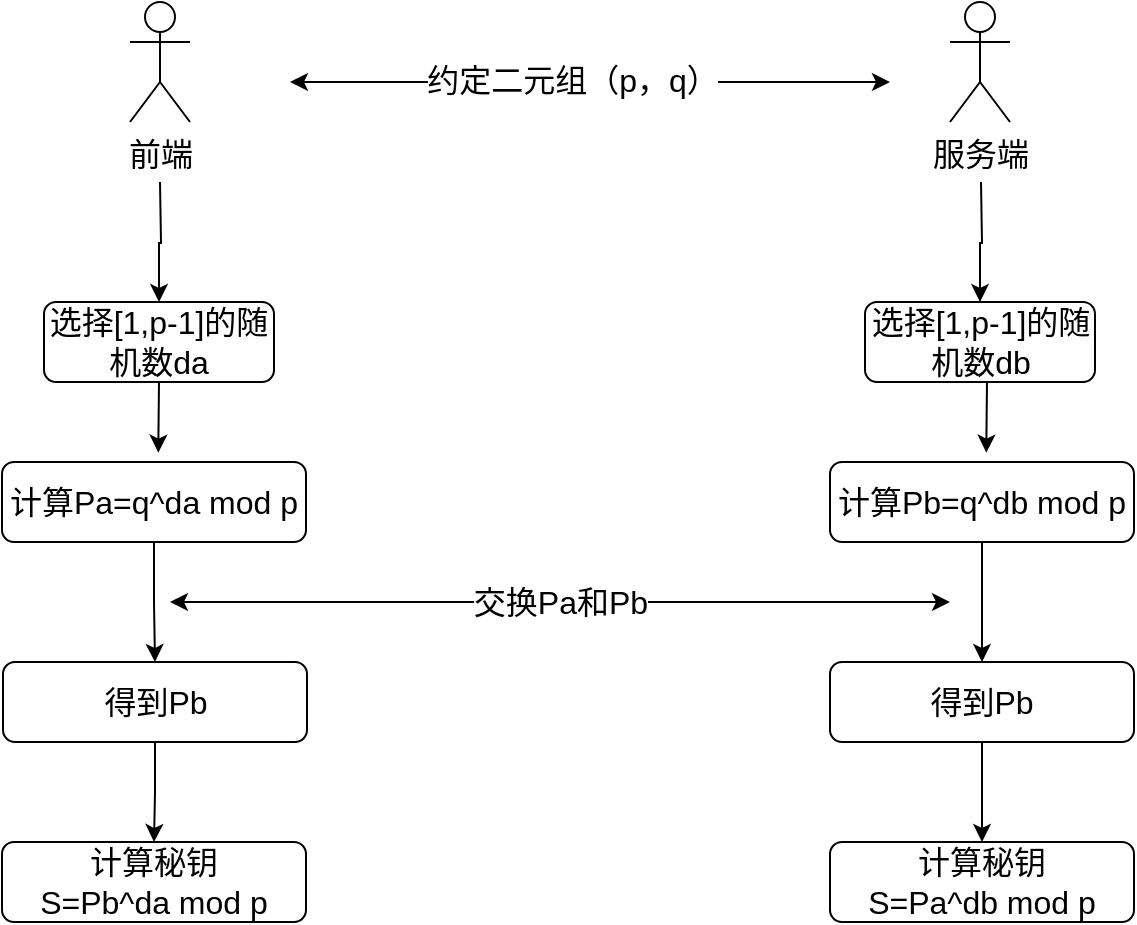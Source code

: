<mxfile version="14.7.7" type="github" pages="2">
  <diagram id="C5RBs43oDa-KdzZeNtuy" name="秘钥交换">
    <mxGraphModel dx="1426" dy="826" grid="1" gridSize="10" guides="1" tooltips="1" connect="1" arrows="1" fold="1" page="1" pageScale="1" pageWidth="827" pageHeight="1169" math="0" shadow="0">
      <root>
        <mxCell id="WIyWlLk6GJQsqaUBKTNV-0" />
        <mxCell id="WIyWlLk6GJQsqaUBKTNV-1" parent="WIyWlLk6GJQsqaUBKTNV-0" />
        <mxCell id="4nAFIsNWsInhG6wNa1qs-9" style="edgeStyle=orthogonalEdgeStyle;rounded=0;orthogonalLoop=1;jettySize=auto;html=1;fontSize=16;" parent="WIyWlLk6GJQsqaUBKTNV-1" target="4nAFIsNWsInhG6wNa1qs-7" edge="1">
          <mxGeometry relative="1" as="geometry">
            <mxPoint x="115" y="380" as="sourcePoint" />
          </mxGeometry>
        </mxCell>
        <mxCell id="4nAFIsNWsInhG6wNa1qs-0" value="前端" style="shape=umlActor;verticalLabelPosition=bottom;verticalAlign=top;html=1;outlineConnect=0;fontSize=16;" parent="WIyWlLk6GJQsqaUBKTNV-1" vertex="1">
          <mxGeometry x="100" y="290" width="30" height="60" as="geometry" />
        </mxCell>
        <mxCell id="4nAFIsNWsInhG6wNa1qs-1" value="服务端" style="shape=umlActor;verticalLabelPosition=bottom;verticalAlign=top;html=1;outlineConnect=0;fontSize=16;" parent="WIyWlLk6GJQsqaUBKTNV-1" vertex="1">
          <mxGeometry x="510" y="290" width="30" height="60" as="geometry" />
        </mxCell>
        <mxCell id="4nAFIsNWsInhG6wNa1qs-5" value="" style="endArrow=classic;startArrow=classic;html=1;fontSize=16;" parent="WIyWlLk6GJQsqaUBKTNV-1" edge="1">
          <mxGeometry width="50" height="50" relative="1" as="geometry">
            <mxPoint x="180" y="330" as="sourcePoint" />
            <mxPoint x="480" y="330" as="targetPoint" />
          </mxGeometry>
        </mxCell>
        <mxCell id="4nAFIsNWsInhG6wNa1qs-6" value="约定二元组（p，q）" style="edgeLabel;html=1;align=center;verticalAlign=middle;resizable=0;points=[];fontSize=16;" parent="4nAFIsNWsInhG6wNa1qs-5" vertex="1" connectable="0">
          <mxGeometry x="-0.065" y="1" relative="1" as="geometry">
            <mxPoint as="offset" />
          </mxGeometry>
        </mxCell>
        <mxCell id="4nAFIsNWsInhG6wNa1qs-13" style="edgeStyle=orthogonalEdgeStyle;rounded=0;orthogonalLoop=1;jettySize=auto;html=1;exitX=0.5;exitY=1;exitDx=0;exitDy=0;entryX=0.514;entryY=-0.117;entryDx=0;entryDy=0;entryPerimeter=0;fontSize=16;" parent="WIyWlLk6GJQsqaUBKTNV-1" source="4nAFIsNWsInhG6wNa1qs-7" target="4nAFIsNWsInhG6wNa1qs-12" edge="1">
          <mxGeometry relative="1" as="geometry" />
        </mxCell>
        <mxCell id="4nAFIsNWsInhG6wNa1qs-7" value="选择[1,p-1]的随机数da" style="rounded=1;whiteSpace=wrap;html=1;fontSize=16;" parent="WIyWlLk6GJQsqaUBKTNV-1" vertex="1">
          <mxGeometry x="57" y="440" width="115" height="40" as="geometry" />
        </mxCell>
        <mxCell id="4nAFIsNWsInhG6wNa1qs-10" style="edgeStyle=orthogonalEdgeStyle;rounded=0;orthogonalLoop=1;jettySize=auto;html=1;fontSize=16;" parent="WIyWlLk6GJQsqaUBKTNV-1" target="4nAFIsNWsInhG6wNa1qs-11" edge="1">
          <mxGeometry relative="1" as="geometry">
            <mxPoint x="525.5" y="380" as="sourcePoint" />
          </mxGeometry>
        </mxCell>
        <mxCell id="4nAFIsNWsInhG6wNa1qs-11" value="选择[1,p-1]的随机数db" style="rounded=1;whiteSpace=wrap;html=1;fontSize=16;" parent="WIyWlLk6GJQsqaUBKTNV-1" vertex="1">
          <mxGeometry x="467.5" y="440" width="115" height="40" as="geometry" />
        </mxCell>
        <mxCell id="4nAFIsNWsInhG6wNa1qs-22" style="edgeStyle=orthogonalEdgeStyle;rounded=0;orthogonalLoop=1;jettySize=auto;html=1;exitX=0.5;exitY=1;exitDx=0;exitDy=0;entryX=0.5;entryY=0;entryDx=0;entryDy=0;fontSize=16;" parent="WIyWlLk6GJQsqaUBKTNV-1" source="4nAFIsNWsInhG6wNa1qs-12" target="4nAFIsNWsInhG6wNa1qs-17" edge="1">
          <mxGeometry relative="1" as="geometry" />
        </mxCell>
        <mxCell id="4nAFIsNWsInhG6wNa1qs-12" value="计算Pa=q^da mod p" style="rounded=1;whiteSpace=wrap;html=1;fontSize=16;" parent="WIyWlLk6GJQsqaUBKTNV-1" vertex="1">
          <mxGeometry x="36" y="520" width="152" height="40" as="geometry" />
        </mxCell>
        <mxCell id="4nAFIsNWsInhG6wNa1qs-14" style="edgeStyle=orthogonalEdgeStyle;rounded=0;orthogonalLoop=1;jettySize=auto;html=1;exitX=0.5;exitY=1;exitDx=0;exitDy=0;entryX=0.514;entryY=-0.117;entryDx=0;entryDy=0;entryPerimeter=0;fontSize=16;" parent="WIyWlLk6GJQsqaUBKTNV-1" target="4nAFIsNWsInhG6wNa1qs-15" edge="1">
          <mxGeometry relative="1" as="geometry">
            <mxPoint x="528.5" y="480" as="sourcePoint" />
          </mxGeometry>
        </mxCell>
        <mxCell id="4nAFIsNWsInhG6wNa1qs-23" style="edgeStyle=orthogonalEdgeStyle;rounded=0;orthogonalLoop=1;jettySize=auto;html=1;exitX=0.5;exitY=1;exitDx=0;exitDy=0;entryX=0.5;entryY=0;entryDx=0;entryDy=0;fontSize=16;" parent="WIyWlLk6GJQsqaUBKTNV-1" source="4nAFIsNWsInhG6wNa1qs-15" target="4nAFIsNWsInhG6wNa1qs-18" edge="1">
          <mxGeometry relative="1" as="geometry" />
        </mxCell>
        <mxCell id="4nAFIsNWsInhG6wNa1qs-15" value="计算Pb=q^db mod p" style="rounded=1;whiteSpace=wrap;html=1;fontSize=16;" parent="WIyWlLk6GJQsqaUBKTNV-1" vertex="1">
          <mxGeometry x="450" y="520" width="152" height="40" as="geometry" />
        </mxCell>
        <mxCell id="4nAFIsNWsInhG6wNa1qs-27" style="edgeStyle=orthogonalEdgeStyle;rounded=0;orthogonalLoop=1;jettySize=auto;html=1;exitX=0.5;exitY=1;exitDx=0;exitDy=0;entryX=0.5;entryY=0;entryDx=0;entryDy=0;fontSize=16;" parent="WIyWlLk6GJQsqaUBKTNV-1" source="4nAFIsNWsInhG6wNa1qs-17" target="4nAFIsNWsInhG6wNa1qs-25" edge="1">
          <mxGeometry relative="1" as="geometry" />
        </mxCell>
        <mxCell id="4nAFIsNWsInhG6wNa1qs-17" value="得到Pb" style="rounded=1;whiteSpace=wrap;html=1;fontSize=16;" parent="WIyWlLk6GJQsqaUBKTNV-1" vertex="1">
          <mxGeometry x="36.5" y="620" width="152" height="40" as="geometry" />
        </mxCell>
        <mxCell id="4nAFIsNWsInhG6wNa1qs-28" style="edgeStyle=orthogonalEdgeStyle;rounded=0;orthogonalLoop=1;jettySize=auto;html=1;exitX=0.5;exitY=1;exitDx=0;exitDy=0;entryX=0.5;entryY=0;entryDx=0;entryDy=0;fontSize=16;" parent="WIyWlLk6GJQsqaUBKTNV-1" source="4nAFIsNWsInhG6wNa1qs-18" target="4nAFIsNWsInhG6wNa1qs-26" edge="1">
          <mxGeometry relative="1" as="geometry" />
        </mxCell>
        <mxCell id="4nAFIsNWsInhG6wNa1qs-18" value="得到Pb" style="rounded=1;whiteSpace=wrap;html=1;fontSize=16;" parent="WIyWlLk6GJQsqaUBKTNV-1" vertex="1">
          <mxGeometry x="450" y="620" width="152" height="40" as="geometry" />
        </mxCell>
        <mxCell id="4nAFIsNWsInhG6wNa1qs-24" value="交换Pa和Pb" style="endArrow=classic;startArrow=classic;html=1;fontSize=16;" parent="WIyWlLk6GJQsqaUBKTNV-1" edge="1">
          <mxGeometry width="50" height="50" relative="1" as="geometry">
            <mxPoint x="120" y="590" as="sourcePoint" />
            <mxPoint x="510" y="590" as="targetPoint" />
          </mxGeometry>
        </mxCell>
        <mxCell id="4nAFIsNWsInhG6wNa1qs-25" value="计算秘钥&lt;br&gt;S=Pb^da mod p" style="rounded=1;whiteSpace=wrap;html=1;fontSize=16;" parent="WIyWlLk6GJQsqaUBKTNV-1" vertex="1">
          <mxGeometry x="36" y="710" width="152" height="40" as="geometry" />
        </mxCell>
        <mxCell id="4nAFIsNWsInhG6wNa1qs-26" value="计算秘钥&lt;br&gt;S=Pa^db mod p" style="rounded=1;whiteSpace=wrap;html=1;fontSize=16;" parent="WIyWlLk6GJQsqaUBKTNV-1" vertex="1">
          <mxGeometry x="450" y="710" width="152" height="40" as="geometry" />
        </mxCell>
      </root>
    </mxGraphModel>
  </diagram>
  <diagram id="yhoGaUxGh9offEi1YKY0" name="解密数据架构">
    <mxGraphModel dx="1426" dy="826" grid="1" gridSize="10" guides="1" tooltips="1" connect="1" arrows="1" fold="1" page="1" pageScale="1" pageWidth="827" pageHeight="1169" math="0" shadow="0">
      <root>
        <mxCell id="O14wsWxgyS2iRA50LXnY-0" />
        <mxCell id="O14wsWxgyS2iRA50LXnY-1" parent="O14wsWxgyS2iRA50LXnY-0" />
        <mxCell id="FTnDL2mLncCwiamXzSqU-0" value="前端" style="shape=umlActor;verticalLabelPosition=bottom;verticalAlign=top;html=1;outlineConnect=0;fontSize=15;" vertex="1" parent="O14wsWxgyS2iRA50LXnY-1">
          <mxGeometry x="70" y="260" width="30" height="60" as="geometry" />
        </mxCell>
        <mxCell id="FTnDL2mLncCwiamXzSqU-1" value="" style="shape=curlyBracket;whiteSpace=wrap;html=1;rounded=1;fontSize=15;" vertex="1" parent="O14wsWxgyS2iRA50LXnY-1">
          <mxGeometry x="110" y="240" width="20" height="120" as="geometry" />
        </mxCell>
        <mxCell id="FTnDL2mLncCwiamXzSqU-2" value="用户名" style="text;html=1;align=center;verticalAlign=middle;resizable=0;points=[];autosize=1;strokeColor=none;fontSize=15;" vertex="1" parent="O14wsWxgyS2iRA50LXnY-1">
          <mxGeometry x="130" y="230" width="60" height="20" as="geometry" />
        </mxCell>
        <mxCell id="FTnDL2mLncCwiamXzSqU-3" value="密码" style="text;html=1;align=center;verticalAlign=middle;resizable=0;points=[];autosize=1;strokeColor=none;fontSize=15;" vertex="1" parent="O14wsWxgyS2iRA50LXnY-1">
          <mxGeometry x="135" y="270" width="50" height="20" as="geometry" />
        </mxCell>
        <mxCell id="FTnDL2mLncCwiamXzSqU-4" value="一次随机值" style="text;html=1;align=center;verticalAlign=middle;resizable=0;points=[];autosize=1;strokeColor=none;fontSize=15;" vertex="1" parent="O14wsWxgyS2iRA50LXnY-1">
          <mxGeometry x="121" y="310" width="90" height="20" as="geometry" />
        </mxCell>
        <mxCell id="FTnDL2mLncCwiamXzSqU-5" value="时间戳" style="text;html=1;align=center;verticalAlign=middle;resizable=0;points=[];autosize=1;strokeColor=none;fontSize=15;" vertex="1" parent="O14wsWxgyS2iRA50LXnY-1">
          <mxGeometry x="130" y="350" width="60" height="20" as="geometry" />
        </mxCell>
        <mxCell id="FTnDL2mLncCwiamXzSqU-13" style="edgeStyle=orthogonalEdgeStyle;rounded=0;orthogonalLoop=1;jettySize=auto;html=1;exitX=0.1;exitY=0.5;exitDx=0;exitDy=0;exitPerimeter=0;entryX=0;entryY=0.5;entryDx=0;entryDy=0;fontSize=15;" edge="1" parent="O14wsWxgyS2iRA50LXnY-1" source="FTnDL2mLncCwiamXzSqU-7" target="FTnDL2mLncCwiamXzSqU-8">
          <mxGeometry relative="1" as="geometry" />
        </mxCell>
        <mxCell id="FTnDL2mLncCwiamXzSqU-7" value="" style="shape=curlyBracket;whiteSpace=wrap;html=1;rounded=1;flipH=1;fontSize=15;" vertex="1" parent="O14wsWxgyS2iRA50LXnY-1">
          <mxGeometry x="206" y="240" width="20" height="120" as="geometry" />
        </mxCell>
        <mxCell id="FTnDL2mLncCwiamXzSqU-14" style="edgeStyle=orthogonalEdgeStyle;rounded=0;orthogonalLoop=1;jettySize=auto;html=1;exitX=1;exitY=0.5;exitDx=0;exitDy=0;fontSize=15;entryX=0;entryY=0.5;entryDx=0;entryDy=0;" edge="1" parent="O14wsWxgyS2iRA50LXnY-1" source="FTnDL2mLncCwiamXzSqU-8" target="FTnDL2mLncCwiamXzSqU-16">
          <mxGeometry relative="1" as="geometry">
            <mxPoint x="560" y="300" as="targetPoint" />
          </mxGeometry>
        </mxCell>
        <mxCell id="FTnDL2mLncCwiamXzSqU-15" value="发送CT和Pb" style="edgeLabel;html=1;align=center;verticalAlign=middle;resizable=0;points=[];fontSize=15;" vertex="1" connectable="0" parent="FTnDL2mLncCwiamXzSqU-14">
          <mxGeometry x="-0.349" relative="1" as="geometry">
            <mxPoint x="20" as="offset" />
          </mxGeometry>
        </mxCell>
        <mxCell id="FTnDL2mLncCwiamXzSqU-8" value="使用DH算法生成的秘钥S加密得到密文CT" style="rounded=1;whiteSpace=wrap;html=1;fontSize=15;" vertex="1" parent="O14wsWxgyS2iRA50LXnY-1">
          <mxGeometry x="260" y="275" width="154" height="50" as="geometry" />
        </mxCell>
        <mxCell id="FTnDL2mLncCwiamXzSqU-18" style="edgeStyle=orthogonalEdgeStyle;rounded=0;orthogonalLoop=1;jettySize=auto;html=1;exitX=0.5;exitY=1;exitDx=0;exitDy=0;entryX=0.5;entryY=0;entryDx=0;entryDy=0;fontSize=15;" edge="1" parent="O14wsWxgyS2iRA50LXnY-1" source="FTnDL2mLncCwiamXzSqU-16" target="FTnDL2mLncCwiamXzSqU-17">
          <mxGeometry relative="1" as="geometry" />
        </mxCell>
        <mxCell id="FTnDL2mLncCwiamXzSqU-16" value="秘钥服务器" style="rounded=0;whiteSpace=wrap;html=1;fontSize=15;" vertex="1" parent="O14wsWxgyS2iRA50LXnY-1">
          <mxGeometry x="580" y="280" width="110" height="40" as="geometry" />
        </mxCell>
        <mxCell id="FTnDL2mLncCwiamXzSqU-19" style="edgeStyle=orthogonalEdgeStyle;rounded=0;orthogonalLoop=1;jettySize=auto;html=1;exitX=0;exitY=0.5;exitDx=0;exitDy=0;fontSize=15;" edge="1" parent="O14wsWxgyS2iRA50LXnY-1" source="FTnDL2mLncCwiamXzSqU-17">
          <mxGeometry relative="1" as="geometry">
            <mxPoint x="470" y="420" as="targetPoint" />
          </mxGeometry>
        </mxCell>
        <mxCell id="FTnDL2mLncCwiamXzSqU-22" style="edgeStyle=orthogonalEdgeStyle;rounded=0;orthogonalLoop=1;jettySize=auto;html=1;exitX=0.5;exitY=1;exitDx=0;exitDy=0;fontSize=15;" edge="1" parent="O14wsWxgyS2iRA50LXnY-1" source="FTnDL2mLncCwiamXzSqU-17">
          <mxGeometry relative="1" as="geometry">
            <mxPoint x="635" y="510" as="targetPoint" />
          </mxGeometry>
        </mxCell>
        <mxCell id="FTnDL2mLncCwiamXzSqU-17" value="Pb校验和&lt;br style=&quot;font-size: 15px;&quot;&gt;CT解密" style="rhombus;whiteSpace=wrap;html=1;fontSize=15;" vertex="1" parent="O14wsWxgyS2iRA50LXnY-1">
          <mxGeometry x="572.5" y="380" width="125" height="80" as="geometry" />
        </mxCell>
        <mxCell id="FTnDL2mLncCwiamXzSqU-20" value="校验或解密失败" style="text;html=1;align=center;verticalAlign=middle;resizable=0;points=[];autosize=1;strokeColor=none;fontSize=15;" vertex="1" parent="O14wsWxgyS2iRA50LXnY-1">
          <mxGeometry x="470" y="390" width="120" height="20" as="geometry" />
        </mxCell>
        <mxCell id="FTnDL2mLncCwiamXzSqU-21" value="登录失败" style="rounded=1;whiteSpace=wrap;html=1;fontSize=15;" vertex="1" parent="O14wsWxgyS2iRA50LXnY-1">
          <mxGeometry x="400" y="405" width="70" height="30" as="geometry" />
        </mxCell>
        <mxCell id="FTnDL2mLncCwiamXzSqU-26" style="edgeStyle=orthogonalEdgeStyle;rounded=0;orthogonalLoop=1;jettySize=auto;html=1;exitX=0;exitY=0.5;exitDx=0;exitDy=0;fontSize=15;entryX=1;entryY=0.5;entryDx=0;entryDy=0;" edge="1" parent="O14wsWxgyS2iRA50LXnY-1" source="FTnDL2mLncCwiamXzSqU-23" target="FTnDL2mLncCwiamXzSqU-28">
          <mxGeometry relative="1" as="geometry">
            <mxPoint x="490" y="550" as="targetPoint" />
          </mxGeometry>
        </mxCell>
        <mxCell id="FTnDL2mLncCwiamXzSqU-29" style="edgeStyle=orthogonalEdgeStyle;rounded=0;orthogonalLoop=1;jettySize=auto;html=1;exitX=0.5;exitY=1;exitDx=0;exitDy=0;fontSize=15;" edge="1" parent="O14wsWxgyS2iRA50LXnY-1" source="FTnDL2mLncCwiamXzSqU-23">
          <mxGeometry relative="1" as="geometry">
            <mxPoint x="635" y="630" as="targetPoint" />
          </mxGeometry>
        </mxCell>
        <mxCell id="FTnDL2mLncCwiamXzSqU-23" value="时间戳已过期" style="rhombus;whiteSpace=wrap;html=1;fontSize=15;" vertex="1" parent="O14wsWxgyS2iRA50LXnY-1">
          <mxGeometry x="572.5" y="510" width="125" height="80" as="geometry" />
        </mxCell>
        <mxCell id="FTnDL2mLncCwiamXzSqU-25" value="成功" style="text;html=1;align=center;verticalAlign=middle;resizable=0;points=[];autosize=1;strokeColor=none;fontSize=15;" vertex="1" parent="O14wsWxgyS2iRA50LXnY-1">
          <mxGeometry x="630" y="470" width="50" height="20" as="geometry" />
        </mxCell>
        <mxCell id="FTnDL2mLncCwiamXzSqU-27" value="是" style="text;html=1;align=center;verticalAlign=middle;resizable=0;points=[];autosize=1;strokeColor=none;fontSize=15;" vertex="1" parent="O14wsWxgyS2iRA50LXnY-1">
          <mxGeometry x="525" y="520" width="30" height="20" as="geometry" />
        </mxCell>
        <mxCell id="FTnDL2mLncCwiamXzSqU-28" value="登录失败" style="rounded=1;whiteSpace=wrap;html=1;fontSize=15;" vertex="1" parent="O14wsWxgyS2iRA50LXnY-1">
          <mxGeometry x="400" y="535" width="70" height="30" as="geometry" />
        </mxCell>
        <mxCell id="FTnDL2mLncCwiamXzSqU-30" value="否" style="text;html=1;align=center;verticalAlign=middle;resizable=0;points=[];autosize=1;strokeColor=none;fontSize=15;" vertex="1" parent="O14wsWxgyS2iRA50LXnY-1">
          <mxGeometry x="635" y="600" width="30" height="20" as="geometry" />
        </mxCell>
        <mxCell id="FTnDL2mLncCwiamXzSqU-37" style="edgeStyle=orthogonalEdgeStyle;rounded=0;orthogonalLoop=1;jettySize=auto;html=1;exitX=0.5;exitY=1;exitDx=0;exitDy=0;entryX=1;entryY=0.5;entryDx=0;entryDy=0;fontSize=15;" edge="1" parent="O14wsWxgyS2iRA50LXnY-1" source="FTnDL2mLncCwiamXzSqU-31" target="FTnDL2mLncCwiamXzSqU-36">
          <mxGeometry relative="1" as="geometry" />
        </mxCell>
        <mxCell id="FTnDL2mLncCwiamXzSqU-31" value="随机值已存在" style="rhombus;whiteSpace=wrap;html=1;fontSize=15;" vertex="1" parent="O14wsWxgyS2iRA50LXnY-1">
          <mxGeometry x="572.5" y="630" width="125" height="80" as="geometry" />
        </mxCell>
        <mxCell id="FTnDL2mLncCwiamXzSqU-32" style="edgeStyle=orthogonalEdgeStyle;rounded=0;orthogonalLoop=1;jettySize=auto;html=1;exitX=0;exitY=0.5;exitDx=0;exitDy=0;fontSize=15;entryX=1;entryY=0.5;entryDx=0;entryDy=0;" edge="1" parent="O14wsWxgyS2iRA50LXnY-1" target="FTnDL2mLncCwiamXzSqU-34">
          <mxGeometry relative="1" as="geometry">
            <mxPoint x="497.5" y="670" as="targetPoint" />
            <mxPoint x="580" y="670" as="sourcePoint" />
          </mxGeometry>
        </mxCell>
        <mxCell id="FTnDL2mLncCwiamXzSqU-33" value="是" style="text;html=1;align=center;verticalAlign=middle;resizable=0;points=[];autosize=1;strokeColor=none;fontSize=15;" vertex="1" parent="O14wsWxgyS2iRA50LXnY-1">
          <mxGeometry x="532.5" y="640" width="30" height="20" as="geometry" />
        </mxCell>
        <mxCell id="FTnDL2mLncCwiamXzSqU-34" value="登录失败" style="rounded=1;whiteSpace=wrap;html=1;fontSize=15;" vertex="1" parent="O14wsWxgyS2iRA50LXnY-1">
          <mxGeometry x="407.5" y="655" width="70" height="30" as="geometry" />
        </mxCell>
        <mxCell id="FTnDL2mLncCwiamXzSqU-39" style="edgeStyle=orthogonalEdgeStyle;rounded=0;orthogonalLoop=1;jettySize=auto;html=1;exitX=0.5;exitY=0;exitDx=0;exitDy=0;fontSize=15;" edge="1" parent="O14wsWxgyS2iRA50LXnY-1" source="FTnDL2mLncCwiamXzSqU-36">
          <mxGeometry relative="1" as="geometry">
            <mxPoint x="290" y="690" as="targetPoint" />
          </mxGeometry>
        </mxCell>
        <mxCell id="FTnDL2mLncCwiamXzSqU-36" value="业务服务器" style="rounded=0;whiteSpace=wrap;html=1;fontSize=15;" vertex="1" parent="O14wsWxgyS2iRA50LXnY-1">
          <mxGeometry x="235" y="720" width="110" height="40" as="geometry" />
        </mxCell>
        <mxCell id="FTnDL2mLncCwiamXzSqU-38" value="否，记录随机值，&lt;br&gt;转发请求到登录业务服务器" style="text;html=1;align=center;verticalAlign=middle;resizable=0;points=[];autosize=1;strokeColor=none;fontSize=15;" vertex="1" parent="O14wsWxgyS2iRA50LXnY-1">
          <mxGeometry x="414" y="740" width="200" height="40" as="geometry" />
        </mxCell>
        <mxCell id="FTnDL2mLncCwiamXzSqU-40" value="登录判断" style="rounded=1;whiteSpace=wrap;html=1;fontSize=15;" vertex="1" parent="O14wsWxgyS2iRA50LXnY-1">
          <mxGeometry x="230" y="653" width="120" height="35" as="geometry" />
        </mxCell>
      </root>
    </mxGraphModel>
  </diagram>
</mxfile>
